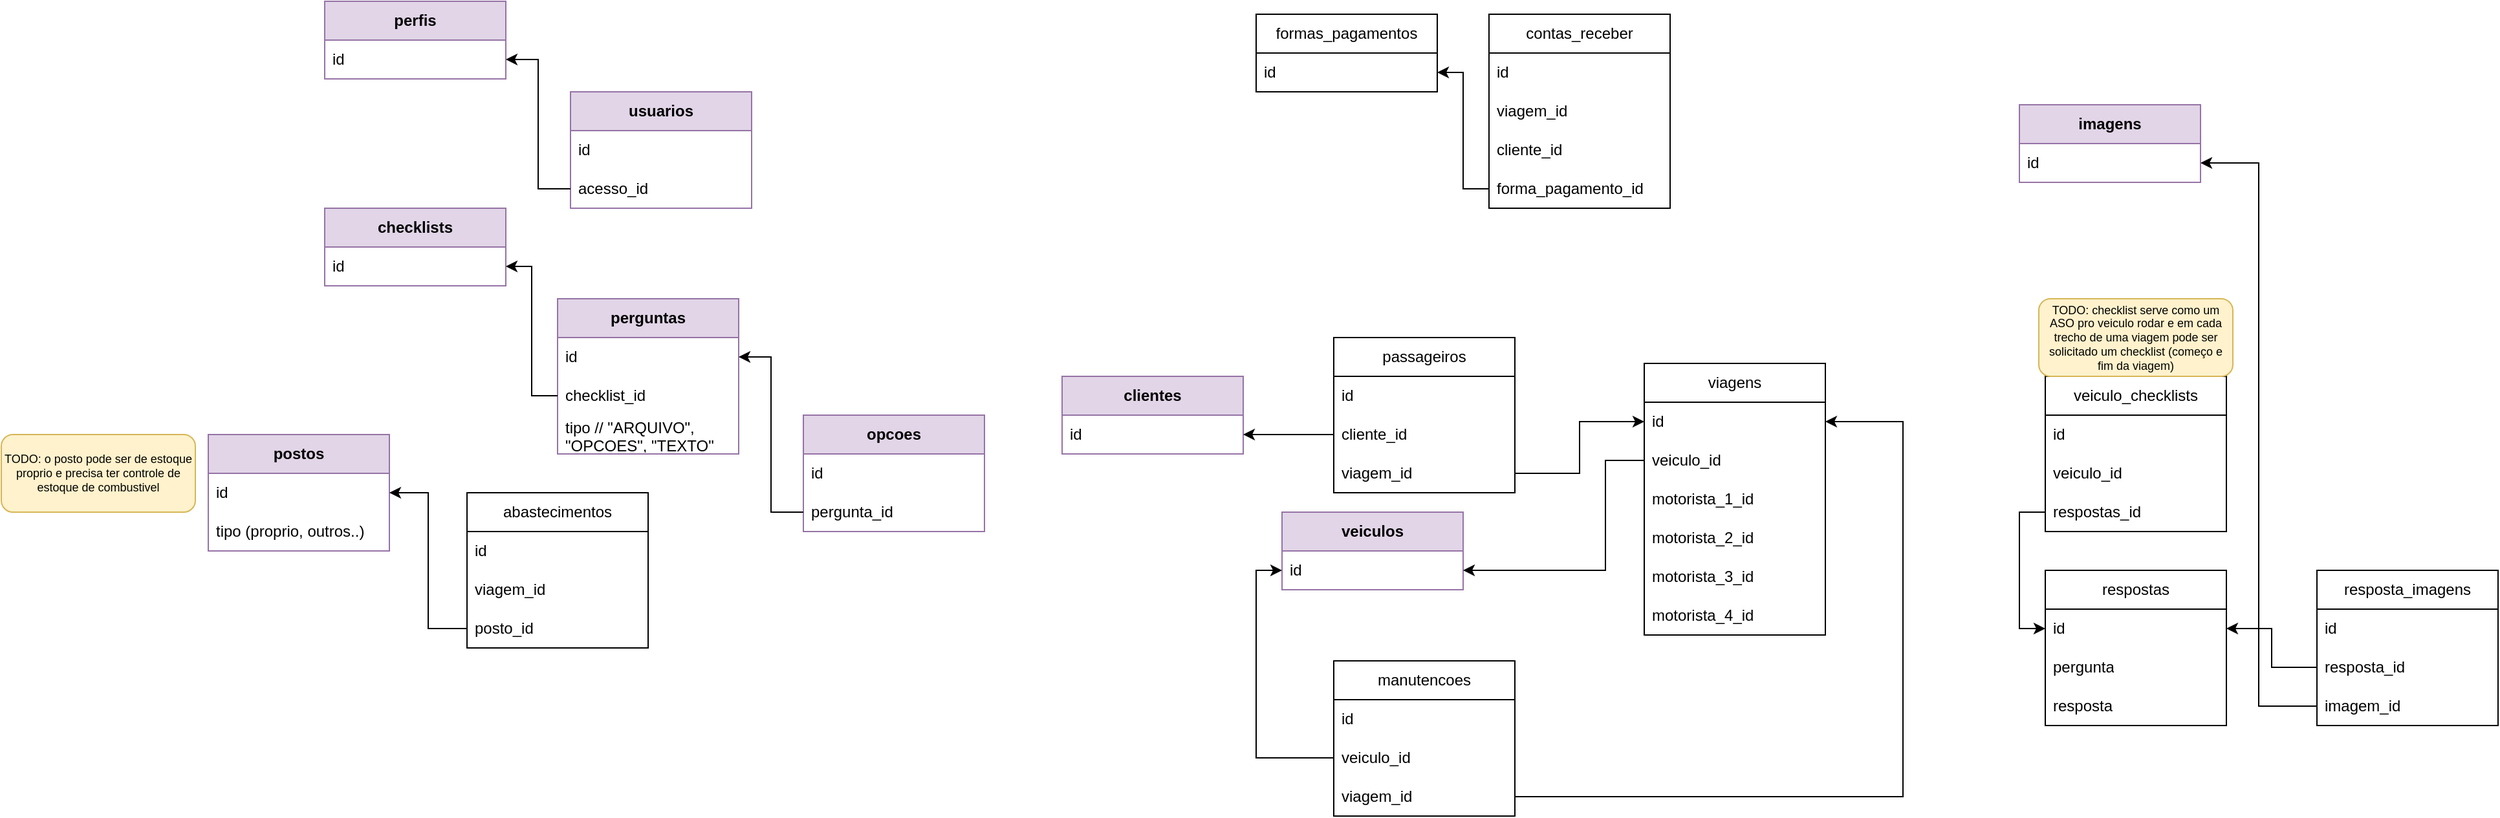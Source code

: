 <mxfile version="22.1.3" type="device">
  <diagram name="Página-1" id="0F3aH5v2C7j2pvbWWH7x">
    <mxGraphModel dx="956" dy="1669" grid="1" gridSize="10" guides="1" tooltips="1" connect="1" arrows="1" fold="1" page="1" pageScale="1" pageWidth="827" pageHeight="1169" math="0" shadow="0">
      <root>
        <mxCell id="0" />
        <mxCell id="1" parent="0" />
        <mxCell id="Ot9zl6DjLjAqqrVYLEK_-4" value="veiculos" style="swimlane;fontStyle=1;childLayout=stackLayout;horizontal=1;startSize=30;horizontalStack=0;resizeParent=1;resizeParentMax=0;resizeLast=0;collapsible=1;marginBottom=0;whiteSpace=wrap;html=1;fillColor=#e1d5e7;strokeColor=#9673a6;" parent="1" vertex="1">
          <mxGeometry x="1090" y="355" width="140" height="60" as="geometry" />
        </mxCell>
        <mxCell id="Ot9zl6DjLjAqqrVYLEK_-5" value="id" style="text;strokeColor=none;fillColor=none;align=left;verticalAlign=middle;spacingLeft=4;spacingRight=4;overflow=hidden;points=[[0,0.5],[1,0.5]];portConstraint=eastwest;rotatable=0;whiteSpace=wrap;html=1;" parent="Ot9zl6DjLjAqqrVYLEK_-4" vertex="1">
          <mxGeometry y="30" width="140" height="30" as="geometry" />
        </mxCell>
        <mxCell id="Ot9zl6DjLjAqqrVYLEK_-8" value="postos" style="swimlane;fontStyle=1;childLayout=stackLayout;horizontal=1;startSize=30;horizontalStack=0;resizeParent=1;resizeParentMax=0;resizeLast=0;collapsible=1;marginBottom=0;whiteSpace=wrap;html=1;fillColor=#e1d5e7;strokeColor=#9673a6;" parent="1" vertex="1">
          <mxGeometry x="260" y="295" width="140" height="90" as="geometry" />
        </mxCell>
        <mxCell id="Ot9zl6DjLjAqqrVYLEK_-9" value="id" style="text;strokeColor=none;fillColor=none;align=left;verticalAlign=middle;spacingLeft=4;spacingRight=4;overflow=hidden;points=[[0,0.5],[1,0.5]];portConstraint=eastwest;rotatable=0;whiteSpace=wrap;html=1;" parent="Ot9zl6DjLjAqqrVYLEK_-8" vertex="1">
          <mxGeometry y="30" width="140" height="30" as="geometry" />
        </mxCell>
        <mxCell id="ZJ0YcmaxW9fGAMgAO7CD-34" value="tipo (proprio, outros..)" style="text;strokeColor=none;fillColor=none;align=left;verticalAlign=middle;spacingLeft=4;spacingRight=4;overflow=hidden;points=[[0,0.5],[1,0.5]];portConstraint=eastwest;rotatable=0;whiteSpace=wrap;html=1;" vertex="1" parent="Ot9zl6DjLjAqqrVYLEK_-8">
          <mxGeometry y="60" width="140" height="30" as="geometry" />
        </mxCell>
        <mxCell id="Ot9zl6DjLjAqqrVYLEK_-12" value="perfis" style="swimlane;fontStyle=1;childLayout=stackLayout;horizontal=1;startSize=30;horizontalStack=0;resizeParent=1;resizeParentMax=0;resizeLast=0;collapsible=1;marginBottom=0;whiteSpace=wrap;html=1;fillColor=#e1d5e7;strokeColor=#9673a6;" parent="1" vertex="1">
          <mxGeometry x="350" y="-40" width="140" height="60" as="geometry" />
        </mxCell>
        <mxCell id="Ot9zl6DjLjAqqrVYLEK_-13" value="id" style="text;strokeColor=none;fillColor=none;align=left;verticalAlign=middle;spacingLeft=4;spacingRight=4;overflow=hidden;points=[[0,0.5],[1,0.5]];portConstraint=eastwest;rotatable=0;whiteSpace=wrap;html=1;" parent="Ot9zl6DjLjAqqrVYLEK_-12" vertex="1">
          <mxGeometry y="30" width="140" height="30" as="geometry" />
        </mxCell>
        <mxCell id="Ot9zl6DjLjAqqrVYLEK_-16" value="usuarios" style="swimlane;fontStyle=1;childLayout=stackLayout;horizontal=1;startSize=30;horizontalStack=0;resizeParent=1;resizeParentMax=0;resizeLast=0;collapsible=1;marginBottom=0;whiteSpace=wrap;html=1;fillColor=#e1d5e7;strokeColor=#9673a6;" parent="1" vertex="1">
          <mxGeometry x="540" y="30" width="140" height="90" as="geometry" />
        </mxCell>
        <mxCell id="Ot9zl6DjLjAqqrVYLEK_-17" value="id" style="text;strokeColor=none;fillColor=none;align=left;verticalAlign=middle;spacingLeft=4;spacingRight=4;overflow=hidden;points=[[0,0.5],[1,0.5]];portConstraint=eastwest;rotatable=0;whiteSpace=wrap;html=1;" parent="Ot9zl6DjLjAqqrVYLEK_-16" vertex="1">
          <mxGeometry y="30" width="140" height="30" as="geometry" />
        </mxCell>
        <mxCell id="Ot9zl6DjLjAqqrVYLEK_-18" value="acesso_id" style="text;strokeColor=none;fillColor=none;align=left;verticalAlign=middle;spacingLeft=4;spacingRight=4;overflow=hidden;points=[[0,0.5],[1,0.5]];portConstraint=eastwest;rotatable=0;whiteSpace=wrap;html=1;" parent="Ot9zl6DjLjAqqrVYLEK_-16" vertex="1">
          <mxGeometry y="60" width="140" height="30" as="geometry" />
        </mxCell>
        <mxCell id="Ot9zl6DjLjAqqrVYLEK_-20" value="formas_pagamentos" style="swimlane;fontStyle=0;childLayout=stackLayout;horizontal=1;startSize=30;horizontalStack=0;resizeParent=1;resizeParentMax=0;resizeLast=0;collapsible=1;marginBottom=0;whiteSpace=wrap;html=1;" parent="1" vertex="1">
          <mxGeometry x="1070" y="-30" width="140" height="60" as="geometry" />
        </mxCell>
        <mxCell id="Ot9zl6DjLjAqqrVYLEK_-21" value="id" style="text;strokeColor=none;fillColor=none;align=left;verticalAlign=middle;spacingLeft=4;spacingRight=4;overflow=hidden;points=[[0,0.5],[1,0.5]];portConstraint=eastwest;rotatable=0;whiteSpace=wrap;html=1;" parent="Ot9zl6DjLjAqqrVYLEK_-20" vertex="1">
          <mxGeometry y="30" width="140" height="30" as="geometry" />
        </mxCell>
        <mxCell id="Ot9zl6DjLjAqqrVYLEK_-24" value="abastecimentos" style="swimlane;fontStyle=0;childLayout=stackLayout;horizontal=1;startSize=30;horizontalStack=0;resizeParent=1;resizeParentMax=0;resizeLast=0;collapsible=1;marginBottom=0;whiteSpace=wrap;html=1;" parent="1" vertex="1">
          <mxGeometry x="460" y="340" width="140" height="120" as="geometry" />
        </mxCell>
        <mxCell id="Ot9zl6DjLjAqqrVYLEK_-35" value="id" style="text;strokeColor=none;fillColor=none;align=left;verticalAlign=middle;spacingLeft=4;spacingRight=4;overflow=hidden;points=[[0,0.5],[1,0.5]];portConstraint=eastwest;rotatable=0;whiteSpace=wrap;html=1;" parent="Ot9zl6DjLjAqqrVYLEK_-24" vertex="1">
          <mxGeometry y="30" width="140" height="30" as="geometry" />
        </mxCell>
        <mxCell id="Ot9zl6DjLjAqqrVYLEK_-25" value="viagem_id" style="text;strokeColor=none;fillColor=none;align=left;verticalAlign=middle;spacingLeft=4;spacingRight=4;overflow=hidden;points=[[0,0.5],[1,0.5]];portConstraint=eastwest;rotatable=0;whiteSpace=wrap;html=1;" parent="Ot9zl6DjLjAqqrVYLEK_-24" vertex="1">
          <mxGeometry y="60" width="140" height="30" as="geometry" />
        </mxCell>
        <mxCell id="Ot9zl6DjLjAqqrVYLEK_-26" value="posto_id" style="text;strokeColor=none;fillColor=none;align=left;verticalAlign=middle;spacingLeft=4;spacingRight=4;overflow=hidden;points=[[0,0.5],[1,0.5]];portConstraint=eastwest;rotatable=0;whiteSpace=wrap;html=1;" parent="Ot9zl6DjLjAqqrVYLEK_-24" vertex="1">
          <mxGeometry y="90" width="140" height="30" as="geometry" />
        </mxCell>
        <mxCell id="Ot9zl6DjLjAqqrVYLEK_-28" value="viagens" style="swimlane;fontStyle=0;childLayout=stackLayout;horizontal=1;startSize=30;horizontalStack=0;resizeParent=1;resizeParentMax=0;resizeLast=0;collapsible=1;marginBottom=0;whiteSpace=wrap;html=1;" parent="1" vertex="1">
          <mxGeometry x="1370" y="240" width="140" height="210" as="geometry" />
        </mxCell>
        <mxCell id="Ot9zl6DjLjAqqrVYLEK_-29" value="id" style="text;strokeColor=none;fillColor=none;align=left;verticalAlign=middle;spacingLeft=4;spacingRight=4;overflow=hidden;points=[[0,0.5],[1,0.5]];portConstraint=eastwest;rotatable=0;whiteSpace=wrap;html=1;" parent="Ot9zl6DjLjAqqrVYLEK_-28" vertex="1">
          <mxGeometry y="30" width="140" height="30" as="geometry" />
        </mxCell>
        <mxCell id="Ot9zl6DjLjAqqrVYLEK_-30" value="veiculo_id" style="text;strokeColor=none;fillColor=none;align=left;verticalAlign=middle;spacingLeft=4;spacingRight=4;overflow=hidden;points=[[0,0.5],[1,0.5]];portConstraint=eastwest;rotatable=0;whiteSpace=wrap;html=1;" parent="Ot9zl6DjLjAqqrVYLEK_-28" vertex="1">
          <mxGeometry y="60" width="140" height="30" as="geometry" />
        </mxCell>
        <mxCell id="Ot9zl6DjLjAqqrVYLEK_-31" value="motorista_1_id" style="text;strokeColor=none;fillColor=none;align=left;verticalAlign=middle;spacingLeft=4;spacingRight=4;overflow=hidden;points=[[0,0.5],[1,0.5]];portConstraint=eastwest;rotatable=0;whiteSpace=wrap;html=1;" parent="Ot9zl6DjLjAqqrVYLEK_-28" vertex="1">
          <mxGeometry y="90" width="140" height="30" as="geometry" />
        </mxCell>
        <mxCell id="Ot9zl6DjLjAqqrVYLEK_-61" value="motorista_2_id" style="text;strokeColor=none;fillColor=none;align=left;verticalAlign=middle;spacingLeft=4;spacingRight=4;overflow=hidden;points=[[0,0.5],[1,0.5]];portConstraint=eastwest;rotatable=0;whiteSpace=wrap;html=1;" parent="Ot9zl6DjLjAqqrVYLEK_-28" vertex="1">
          <mxGeometry y="120" width="140" height="30" as="geometry" />
        </mxCell>
        <mxCell id="Ot9zl6DjLjAqqrVYLEK_-62" value="motorista_3_id" style="text;strokeColor=none;fillColor=none;align=left;verticalAlign=middle;spacingLeft=4;spacingRight=4;overflow=hidden;points=[[0,0.5],[1,0.5]];portConstraint=eastwest;rotatable=0;whiteSpace=wrap;html=1;" parent="Ot9zl6DjLjAqqrVYLEK_-28" vertex="1">
          <mxGeometry y="150" width="140" height="30" as="geometry" />
        </mxCell>
        <mxCell id="Ot9zl6DjLjAqqrVYLEK_-63" value="motorista_4_id" style="text;strokeColor=none;fillColor=none;align=left;verticalAlign=middle;spacingLeft=4;spacingRight=4;overflow=hidden;points=[[0,0.5],[1,0.5]];portConstraint=eastwest;rotatable=0;whiteSpace=wrap;html=1;" parent="Ot9zl6DjLjAqqrVYLEK_-28" vertex="1">
          <mxGeometry y="180" width="140" height="30" as="geometry" />
        </mxCell>
        <mxCell id="Ot9zl6DjLjAqqrVYLEK_-32" value="checklists" style="swimlane;fontStyle=1;childLayout=stackLayout;horizontal=1;startSize=30;horizontalStack=0;resizeParent=1;resizeParentMax=0;resizeLast=0;collapsible=1;marginBottom=0;whiteSpace=wrap;html=1;fillColor=#e1d5e7;strokeColor=#9673a6;" parent="1" vertex="1">
          <mxGeometry x="350" y="120" width="140" height="60" as="geometry" />
        </mxCell>
        <mxCell id="Ot9zl6DjLjAqqrVYLEK_-34" value="id" style="text;strokeColor=none;fillColor=none;align=left;verticalAlign=middle;spacingLeft=4;spacingRight=4;overflow=hidden;points=[[0,0.5],[1,0.5]];portConstraint=eastwest;rotatable=0;whiteSpace=wrap;html=1;" parent="Ot9zl6DjLjAqqrVYLEK_-32" vertex="1">
          <mxGeometry y="30" width="140" height="30" as="geometry" />
        </mxCell>
        <mxCell id="Ot9zl6DjLjAqqrVYLEK_-36" value="clientes" style="swimlane;fontStyle=1;childLayout=stackLayout;horizontal=1;startSize=30;horizontalStack=0;resizeParent=1;resizeParentMax=0;resizeLast=0;collapsible=1;marginBottom=0;whiteSpace=wrap;html=1;fillColor=#e1d5e7;strokeColor=#9673a6;" parent="1" vertex="1">
          <mxGeometry x="920" y="250" width="140" height="60" as="geometry" />
        </mxCell>
        <mxCell id="Ot9zl6DjLjAqqrVYLEK_-37" value="id" style="text;strokeColor=none;fillColor=none;align=left;verticalAlign=middle;spacingLeft=4;spacingRight=4;overflow=hidden;points=[[0,0.5],[1,0.5]];portConstraint=eastwest;rotatable=0;whiteSpace=wrap;html=1;" parent="Ot9zl6DjLjAqqrVYLEK_-36" vertex="1">
          <mxGeometry y="30" width="140" height="30" as="geometry" />
        </mxCell>
        <mxCell id="Ot9zl6DjLjAqqrVYLEK_-40" value="contas_receber" style="swimlane;fontStyle=0;childLayout=stackLayout;horizontal=1;startSize=30;horizontalStack=0;resizeParent=1;resizeParentMax=0;resizeLast=0;collapsible=1;marginBottom=0;whiteSpace=wrap;html=1;" parent="1" vertex="1">
          <mxGeometry x="1250" y="-30" width="140" height="150" as="geometry" />
        </mxCell>
        <mxCell id="Ot9zl6DjLjAqqrVYLEK_-41" value="id" style="text;strokeColor=none;fillColor=none;align=left;verticalAlign=middle;spacingLeft=4;spacingRight=4;overflow=hidden;points=[[0,0.5],[1,0.5]];portConstraint=eastwest;rotatable=0;whiteSpace=wrap;html=1;" parent="Ot9zl6DjLjAqqrVYLEK_-40" vertex="1">
          <mxGeometry y="30" width="140" height="30" as="geometry" />
        </mxCell>
        <mxCell id="Ot9zl6DjLjAqqrVYLEK_-42" value="viagem_id" style="text;strokeColor=none;fillColor=none;align=left;verticalAlign=middle;spacingLeft=4;spacingRight=4;overflow=hidden;points=[[0,0.5],[1,0.5]];portConstraint=eastwest;rotatable=0;whiteSpace=wrap;html=1;" parent="Ot9zl6DjLjAqqrVYLEK_-40" vertex="1">
          <mxGeometry y="60" width="140" height="30" as="geometry" />
        </mxCell>
        <mxCell id="Ot9zl6DjLjAqqrVYLEK_-43" value="cliente_id" style="text;strokeColor=none;fillColor=none;align=left;verticalAlign=middle;spacingLeft=4;spacingRight=4;overflow=hidden;points=[[0,0.5],[1,0.5]];portConstraint=eastwest;rotatable=0;whiteSpace=wrap;html=1;" parent="Ot9zl6DjLjAqqrVYLEK_-40" vertex="1">
          <mxGeometry y="90" width="140" height="30" as="geometry" />
        </mxCell>
        <mxCell id="Ot9zl6DjLjAqqrVYLEK_-56" value="forma_pagamento_id" style="text;strokeColor=none;fillColor=none;align=left;verticalAlign=middle;spacingLeft=4;spacingRight=4;overflow=hidden;points=[[0,0.5],[1,0.5]];portConstraint=eastwest;rotatable=0;whiteSpace=wrap;html=1;" parent="Ot9zl6DjLjAqqrVYLEK_-40" vertex="1">
          <mxGeometry y="120" width="140" height="30" as="geometry" />
        </mxCell>
        <mxCell id="Ot9zl6DjLjAqqrVYLEK_-44" value="manutencoes" style="swimlane;fontStyle=0;childLayout=stackLayout;horizontal=1;startSize=30;horizontalStack=0;resizeParent=1;resizeParentMax=0;resizeLast=0;collapsible=1;marginBottom=0;whiteSpace=wrap;html=1;" parent="1" vertex="1">
          <mxGeometry x="1130" y="470" width="140" height="120" as="geometry" />
        </mxCell>
        <mxCell id="Ot9zl6DjLjAqqrVYLEK_-45" value="id" style="text;strokeColor=none;fillColor=none;align=left;verticalAlign=middle;spacingLeft=4;spacingRight=4;overflow=hidden;points=[[0,0.5],[1,0.5]];portConstraint=eastwest;rotatable=0;whiteSpace=wrap;html=1;" parent="Ot9zl6DjLjAqqrVYLEK_-44" vertex="1">
          <mxGeometry y="30" width="140" height="30" as="geometry" />
        </mxCell>
        <mxCell id="Ot9zl6DjLjAqqrVYLEK_-46" value="veiculo_id" style="text;strokeColor=none;fillColor=none;align=left;verticalAlign=middle;spacingLeft=4;spacingRight=4;overflow=hidden;points=[[0,0.5],[1,0.5]];portConstraint=eastwest;rotatable=0;whiteSpace=wrap;html=1;" parent="Ot9zl6DjLjAqqrVYLEK_-44" vertex="1">
          <mxGeometry y="60" width="140" height="30" as="geometry" />
        </mxCell>
        <mxCell id="ZJ0YcmaxW9fGAMgAO7CD-30" value="viagem_id" style="text;strokeColor=none;fillColor=none;align=left;verticalAlign=middle;spacingLeft=4;spacingRight=4;overflow=hidden;points=[[0,0.5],[1,0.5]];portConstraint=eastwest;rotatable=0;whiteSpace=wrap;html=1;" vertex="1" parent="Ot9zl6DjLjAqqrVYLEK_-44">
          <mxGeometry y="90" width="140" height="30" as="geometry" />
        </mxCell>
        <mxCell id="Ot9zl6DjLjAqqrVYLEK_-48" value="passageiros" style="swimlane;fontStyle=0;childLayout=stackLayout;horizontal=1;startSize=30;horizontalStack=0;resizeParent=1;resizeParentMax=0;resizeLast=0;collapsible=1;marginBottom=0;whiteSpace=wrap;html=1;" parent="1" vertex="1">
          <mxGeometry x="1130" y="220" width="140" height="120" as="geometry" />
        </mxCell>
        <mxCell id="Ot9zl6DjLjAqqrVYLEK_-49" value="id" style="text;strokeColor=none;fillColor=none;align=left;verticalAlign=middle;spacingLeft=4;spacingRight=4;overflow=hidden;points=[[0,0.5],[1,0.5]];portConstraint=eastwest;rotatable=0;whiteSpace=wrap;html=1;" parent="Ot9zl6DjLjAqqrVYLEK_-48" vertex="1">
          <mxGeometry y="30" width="140" height="30" as="geometry" />
        </mxCell>
        <mxCell id="Ot9zl6DjLjAqqrVYLEK_-50" value="cliente_id" style="text;strokeColor=none;fillColor=none;align=left;verticalAlign=middle;spacingLeft=4;spacingRight=4;overflow=hidden;points=[[0,0.5],[1,0.5]];portConstraint=eastwest;rotatable=0;whiteSpace=wrap;html=1;" parent="Ot9zl6DjLjAqqrVYLEK_-48" vertex="1">
          <mxGeometry y="60" width="140" height="30" as="geometry" />
        </mxCell>
        <mxCell id="Ot9zl6DjLjAqqrVYLEK_-51" value="viagem_id" style="text;strokeColor=none;fillColor=none;align=left;verticalAlign=middle;spacingLeft=4;spacingRight=4;overflow=hidden;points=[[0,0.5],[1,0.5]];portConstraint=eastwest;rotatable=0;whiteSpace=wrap;html=1;" parent="Ot9zl6DjLjAqqrVYLEK_-48" vertex="1">
          <mxGeometry y="90" width="140" height="30" as="geometry" />
        </mxCell>
        <mxCell id="Ot9zl6DjLjAqqrVYLEK_-52" value="veiculo_checklists" style="swimlane;fontStyle=0;childLayout=stackLayout;horizontal=1;startSize=30;horizontalStack=0;resizeParent=1;resizeParentMax=0;resizeLast=0;collapsible=1;marginBottom=0;whiteSpace=wrap;html=1;" parent="1" vertex="1">
          <mxGeometry x="1680" y="250" width="140" height="120" as="geometry" />
        </mxCell>
        <mxCell id="Ot9zl6DjLjAqqrVYLEK_-53" value="id" style="text;strokeColor=none;fillColor=none;align=left;verticalAlign=middle;spacingLeft=4;spacingRight=4;overflow=hidden;points=[[0,0.5],[1,0.5]];portConstraint=eastwest;rotatable=0;whiteSpace=wrap;html=1;" parent="Ot9zl6DjLjAqqrVYLEK_-52" vertex="1">
          <mxGeometry y="30" width="140" height="30" as="geometry" />
        </mxCell>
        <mxCell id="Ot9zl6DjLjAqqrVYLEK_-54" value="veiculo_id" style="text;strokeColor=none;fillColor=none;align=left;verticalAlign=middle;spacingLeft=4;spacingRight=4;overflow=hidden;points=[[0,0.5],[1,0.5]];portConstraint=eastwest;rotatable=0;whiteSpace=wrap;html=1;" parent="Ot9zl6DjLjAqqrVYLEK_-52" vertex="1">
          <mxGeometry y="60" width="140" height="30" as="geometry" />
        </mxCell>
        <mxCell id="Ot9zl6DjLjAqqrVYLEK_-55" value="respostas_id" style="text;strokeColor=none;fillColor=none;align=left;verticalAlign=middle;spacingLeft=4;spacingRight=4;overflow=hidden;points=[[0,0.5],[1,0.5]];portConstraint=eastwest;rotatable=0;whiteSpace=wrap;html=1;" parent="Ot9zl6DjLjAqqrVYLEK_-52" vertex="1">
          <mxGeometry y="90" width="140" height="30" as="geometry" />
        </mxCell>
        <mxCell id="Ot9zl6DjLjAqqrVYLEK_-64" value="perguntas" style="swimlane;fontStyle=1;childLayout=stackLayout;horizontal=1;startSize=30;horizontalStack=0;resizeParent=1;resizeParentMax=0;resizeLast=0;collapsible=1;marginBottom=0;whiteSpace=wrap;html=1;fillColor=#e1d5e7;strokeColor=#9673a6;" parent="1" vertex="1">
          <mxGeometry x="530" y="190" width="140" height="120" as="geometry" />
        </mxCell>
        <mxCell id="Ot9zl6DjLjAqqrVYLEK_-65" value="id" style="text;strokeColor=none;fillColor=none;align=left;verticalAlign=middle;spacingLeft=4;spacingRight=4;overflow=hidden;points=[[0,0.5],[1,0.5]];portConstraint=eastwest;rotatable=0;whiteSpace=wrap;html=1;" parent="Ot9zl6DjLjAqqrVYLEK_-64" vertex="1">
          <mxGeometry y="30" width="140" height="30" as="geometry" />
        </mxCell>
        <mxCell id="Ot9zl6DjLjAqqrVYLEK_-66" value="checklist_id" style="text;strokeColor=none;fillColor=none;align=left;verticalAlign=middle;spacingLeft=4;spacingRight=4;overflow=hidden;points=[[0,0.5],[1,0.5]];portConstraint=eastwest;rotatable=0;whiteSpace=wrap;html=1;" parent="Ot9zl6DjLjAqqrVYLEK_-64" vertex="1">
          <mxGeometry y="60" width="140" height="30" as="geometry" />
        </mxCell>
        <mxCell id="ZJ0YcmaxW9fGAMgAO7CD-35" value="tipo&amp;nbsp;// &quot;ARQUIVO&quot;, &quot;OPCOES&quot;, &quot;TEXTO&quot;" style="text;strokeColor=none;fillColor=none;align=left;verticalAlign=middle;spacingLeft=4;spacingRight=4;overflow=hidden;points=[[0,0.5],[1,0.5]];portConstraint=eastwest;rotatable=0;whiteSpace=wrap;html=1;" vertex="1" parent="Ot9zl6DjLjAqqrVYLEK_-64">
          <mxGeometry y="90" width="140" height="30" as="geometry" />
        </mxCell>
        <mxCell id="ZJ0YcmaxW9fGAMgAO7CD-1" value="opcoes" style="swimlane;fontStyle=1;childLayout=stackLayout;horizontal=1;startSize=30;horizontalStack=0;resizeParent=1;resizeParentMax=0;resizeLast=0;collapsible=1;marginBottom=0;whiteSpace=wrap;html=1;fillColor=#e1d5e7;strokeColor=#9673a6;" vertex="1" parent="1">
          <mxGeometry x="720" y="280" width="140" height="90" as="geometry" />
        </mxCell>
        <mxCell id="ZJ0YcmaxW9fGAMgAO7CD-2" value="id" style="text;strokeColor=none;fillColor=none;align=left;verticalAlign=middle;spacingLeft=4;spacingRight=4;overflow=hidden;points=[[0,0.5],[1,0.5]];portConstraint=eastwest;rotatable=0;whiteSpace=wrap;html=1;" vertex="1" parent="ZJ0YcmaxW9fGAMgAO7CD-1">
          <mxGeometry y="30" width="140" height="30" as="geometry" />
        </mxCell>
        <mxCell id="ZJ0YcmaxW9fGAMgAO7CD-3" value="pergunta_id" style="text;strokeColor=none;fillColor=none;align=left;verticalAlign=middle;spacingLeft=4;spacingRight=4;overflow=hidden;points=[[0,0.5],[1,0.5]];portConstraint=eastwest;rotatable=0;whiteSpace=wrap;html=1;" vertex="1" parent="ZJ0YcmaxW9fGAMgAO7CD-1">
          <mxGeometry y="60" width="140" height="30" as="geometry" />
        </mxCell>
        <mxCell id="ZJ0YcmaxW9fGAMgAO7CD-4" value="respostas" style="swimlane;fontStyle=0;childLayout=stackLayout;horizontal=1;startSize=30;horizontalStack=0;resizeParent=1;resizeParentMax=0;resizeLast=0;collapsible=1;marginBottom=0;whiteSpace=wrap;html=1;" vertex="1" parent="1">
          <mxGeometry x="1680" y="400" width="140" height="120" as="geometry" />
        </mxCell>
        <mxCell id="ZJ0YcmaxW9fGAMgAO7CD-5" value="id" style="text;strokeColor=none;fillColor=none;align=left;verticalAlign=middle;spacingLeft=4;spacingRight=4;overflow=hidden;points=[[0,0.5],[1,0.5]];portConstraint=eastwest;rotatable=0;whiteSpace=wrap;html=1;" vertex="1" parent="ZJ0YcmaxW9fGAMgAO7CD-4">
          <mxGeometry y="30" width="140" height="30" as="geometry" />
        </mxCell>
        <mxCell id="ZJ0YcmaxW9fGAMgAO7CD-7" value="pergunta" style="text;strokeColor=none;fillColor=none;align=left;verticalAlign=middle;spacingLeft=4;spacingRight=4;overflow=hidden;points=[[0,0.5],[1,0.5]];portConstraint=eastwest;rotatable=0;whiteSpace=wrap;html=1;" vertex="1" parent="ZJ0YcmaxW9fGAMgAO7CD-4">
          <mxGeometry y="60" width="140" height="30" as="geometry" />
        </mxCell>
        <mxCell id="ZJ0YcmaxW9fGAMgAO7CD-8" value="resposta" style="text;strokeColor=none;fillColor=none;align=left;verticalAlign=middle;spacingLeft=4;spacingRight=4;overflow=hidden;points=[[0,0.5],[1,0.5]];portConstraint=eastwest;rotatable=0;whiteSpace=wrap;html=1;" vertex="1" parent="ZJ0YcmaxW9fGAMgAO7CD-4">
          <mxGeometry y="90" width="140" height="30" as="geometry" />
        </mxCell>
        <mxCell id="ZJ0YcmaxW9fGAMgAO7CD-9" value="resposta_imagens" style="swimlane;fontStyle=0;childLayout=stackLayout;horizontal=1;startSize=30;horizontalStack=0;resizeParent=1;resizeParentMax=0;resizeLast=0;collapsible=1;marginBottom=0;whiteSpace=wrap;html=1;" vertex="1" parent="1">
          <mxGeometry x="1890" y="400" width="140" height="120" as="geometry" />
        </mxCell>
        <mxCell id="ZJ0YcmaxW9fGAMgAO7CD-10" value="id" style="text;strokeColor=none;fillColor=none;align=left;verticalAlign=middle;spacingLeft=4;spacingRight=4;overflow=hidden;points=[[0,0.5],[1,0.5]];portConstraint=eastwest;rotatable=0;whiteSpace=wrap;html=1;" vertex="1" parent="ZJ0YcmaxW9fGAMgAO7CD-9">
          <mxGeometry y="30" width="140" height="30" as="geometry" />
        </mxCell>
        <mxCell id="ZJ0YcmaxW9fGAMgAO7CD-11" value="resposta_id" style="text;strokeColor=none;fillColor=none;align=left;verticalAlign=middle;spacingLeft=4;spacingRight=4;overflow=hidden;points=[[0,0.5],[1,0.5]];portConstraint=eastwest;rotatable=0;whiteSpace=wrap;html=1;" vertex="1" parent="ZJ0YcmaxW9fGAMgAO7CD-9">
          <mxGeometry y="60" width="140" height="30" as="geometry" />
        </mxCell>
        <mxCell id="ZJ0YcmaxW9fGAMgAO7CD-12" value="imagem_id" style="text;strokeColor=none;fillColor=none;align=left;verticalAlign=middle;spacingLeft=4;spacingRight=4;overflow=hidden;points=[[0,0.5],[1,0.5]];portConstraint=eastwest;rotatable=0;whiteSpace=wrap;html=1;" vertex="1" parent="ZJ0YcmaxW9fGAMgAO7CD-9">
          <mxGeometry y="90" width="140" height="30" as="geometry" />
        </mxCell>
        <mxCell id="ZJ0YcmaxW9fGAMgAO7CD-14" value="imagens" style="swimlane;fontStyle=1;childLayout=stackLayout;horizontal=1;startSize=30;horizontalStack=0;resizeParent=1;resizeParentMax=0;resizeLast=0;collapsible=1;marginBottom=0;whiteSpace=wrap;html=1;fillColor=#e1d5e7;strokeColor=#9673a6;" vertex="1" parent="1">
          <mxGeometry x="1660" y="40" width="140" height="60" as="geometry" />
        </mxCell>
        <mxCell id="ZJ0YcmaxW9fGAMgAO7CD-15" value="id" style="text;strokeColor=none;fillColor=none;align=left;verticalAlign=middle;spacingLeft=4;spacingRight=4;overflow=hidden;points=[[0,0.5],[1,0.5]];portConstraint=eastwest;rotatable=0;whiteSpace=wrap;html=1;" vertex="1" parent="ZJ0YcmaxW9fGAMgAO7CD-14">
          <mxGeometry y="30" width="140" height="30" as="geometry" />
        </mxCell>
        <mxCell id="ZJ0YcmaxW9fGAMgAO7CD-16" style="edgeStyle=orthogonalEdgeStyle;rounded=0;orthogonalLoop=1;jettySize=auto;html=1;" edge="1" parent="1" source="Ot9zl6DjLjAqqrVYLEK_-26" target="Ot9zl6DjLjAqqrVYLEK_-9">
          <mxGeometry relative="1" as="geometry" />
        </mxCell>
        <mxCell id="ZJ0YcmaxW9fGAMgAO7CD-17" style="edgeStyle=orthogonalEdgeStyle;rounded=0;orthogonalLoop=1;jettySize=auto;html=1;" edge="1" parent="1" source="Ot9zl6DjLjAqqrVYLEK_-66" target="Ot9zl6DjLjAqqrVYLEK_-34">
          <mxGeometry relative="1" as="geometry" />
        </mxCell>
        <mxCell id="ZJ0YcmaxW9fGAMgAO7CD-18" style="edgeStyle=orthogonalEdgeStyle;rounded=0;orthogonalLoop=1;jettySize=auto;html=1;" edge="1" parent="1" source="ZJ0YcmaxW9fGAMgAO7CD-3" target="Ot9zl6DjLjAqqrVYLEK_-65">
          <mxGeometry relative="1" as="geometry" />
        </mxCell>
        <mxCell id="ZJ0YcmaxW9fGAMgAO7CD-19" style="edgeStyle=orthogonalEdgeStyle;rounded=0;orthogonalLoop=1;jettySize=auto;html=1;" edge="1" parent="1" source="Ot9zl6DjLjAqqrVYLEK_-18" target="Ot9zl6DjLjAqqrVYLEK_-13">
          <mxGeometry relative="1" as="geometry" />
        </mxCell>
        <mxCell id="ZJ0YcmaxW9fGAMgAO7CD-20" style="edgeStyle=orthogonalEdgeStyle;rounded=0;orthogonalLoop=1;jettySize=auto;html=1;" edge="1" parent="1" source="Ot9zl6DjLjAqqrVYLEK_-30" target="Ot9zl6DjLjAqqrVYLEK_-5">
          <mxGeometry relative="1" as="geometry">
            <Array as="points">
              <mxPoint x="1340" y="315" />
              <mxPoint x="1340" y="400" />
            </Array>
          </mxGeometry>
        </mxCell>
        <mxCell id="ZJ0YcmaxW9fGAMgAO7CD-21" style="edgeStyle=orthogonalEdgeStyle;rounded=0;orthogonalLoop=1;jettySize=auto;html=1;" edge="1" parent="1" source="Ot9zl6DjLjAqqrVYLEK_-51" target="Ot9zl6DjLjAqqrVYLEK_-29">
          <mxGeometry relative="1" as="geometry" />
        </mxCell>
        <mxCell id="ZJ0YcmaxW9fGAMgAO7CD-23" style="edgeStyle=orthogonalEdgeStyle;rounded=0;orthogonalLoop=1;jettySize=auto;html=1;" edge="1" parent="1" source="Ot9zl6DjLjAqqrVYLEK_-50" target="Ot9zl6DjLjAqqrVYLEK_-37">
          <mxGeometry relative="1" as="geometry" />
        </mxCell>
        <mxCell id="ZJ0YcmaxW9fGAMgAO7CD-25" style="edgeStyle=orthogonalEdgeStyle;rounded=0;orthogonalLoop=1;jettySize=auto;html=1;entryX=0;entryY=0.5;entryDx=0;entryDy=0;" edge="1" parent="1" source="Ot9zl6DjLjAqqrVYLEK_-55" target="ZJ0YcmaxW9fGAMgAO7CD-5">
          <mxGeometry relative="1" as="geometry" />
        </mxCell>
        <mxCell id="ZJ0YcmaxW9fGAMgAO7CD-26" style="edgeStyle=orthogonalEdgeStyle;rounded=0;orthogonalLoop=1;jettySize=auto;html=1;" edge="1" parent="1" source="ZJ0YcmaxW9fGAMgAO7CD-11" target="ZJ0YcmaxW9fGAMgAO7CD-5">
          <mxGeometry relative="1" as="geometry" />
        </mxCell>
        <mxCell id="ZJ0YcmaxW9fGAMgAO7CD-27" style="edgeStyle=orthogonalEdgeStyle;rounded=0;orthogonalLoop=1;jettySize=auto;html=1;" edge="1" parent="1" source="ZJ0YcmaxW9fGAMgAO7CD-12" target="ZJ0YcmaxW9fGAMgAO7CD-15">
          <mxGeometry relative="1" as="geometry" />
        </mxCell>
        <mxCell id="ZJ0YcmaxW9fGAMgAO7CD-28" style="edgeStyle=orthogonalEdgeStyle;rounded=0;orthogonalLoop=1;jettySize=auto;html=1;" edge="1" parent="1" source="Ot9zl6DjLjAqqrVYLEK_-56" target="Ot9zl6DjLjAqqrVYLEK_-21">
          <mxGeometry relative="1" as="geometry" />
        </mxCell>
        <mxCell id="ZJ0YcmaxW9fGAMgAO7CD-29" style="edgeStyle=orthogonalEdgeStyle;rounded=0;orthogonalLoop=1;jettySize=auto;html=1;entryX=0;entryY=0.5;entryDx=0;entryDy=0;" edge="1" parent="1" source="Ot9zl6DjLjAqqrVYLEK_-46" target="Ot9zl6DjLjAqqrVYLEK_-5">
          <mxGeometry relative="1" as="geometry" />
        </mxCell>
        <mxCell id="ZJ0YcmaxW9fGAMgAO7CD-31" style="edgeStyle=orthogonalEdgeStyle;rounded=0;orthogonalLoop=1;jettySize=auto;html=1;entryX=1;entryY=0.5;entryDx=0;entryDy=0;" edge="1" parent="1" source="ZJ0YcmaxW9fGAMgAO7CD-30" target="Ot9zl6DjLjAqqrVYLEK_-29">
          <mxGeometry relative="1" as="geometry">
            <Array as="points">
              <mxPoint x="1570" y="575" />
              <mxPoint x="1570" y="285" />
            </Array>
          </mxGeometry>
        </mxCell>
        <mxCell id="ZJ0YcmaxW9fGAMgAO7CD-32" value="TODO: checklist serve como um ASO pro veiculo rodar e em cada trecho de uma viagem pode ser solicitado um checklist (começo e fim da viagem)" style="rounded=1;whiteSpace=wrap;html=1;fontSize=9;fillColor=#fff2cc;strokeColor=#d6b656;" vertex="1" parent="1">
          <mxGeometry x="1675" y="190" width="150" height="60" as="geometry" />
        </mxCell>
        <mxCell id="ZJ0YcmaxW9fGAMgAO7CD-33" value="TODO: o posto pode ser de estoque proprio e precisa ter controle de estoque de combustivel" style="rounded=1;whiteSpace=wrap;html=1;fontSize=9;fillColor=#fff2cc;strokeColor=#d6b656;" vertex="1" parent="1">
          <mxGeometry x="100" y="295" width="150" height="60" as="geometry" />
        </mxCell>
      </root>
    </mxGraphModel>
  </diagram>
</mxfile>
